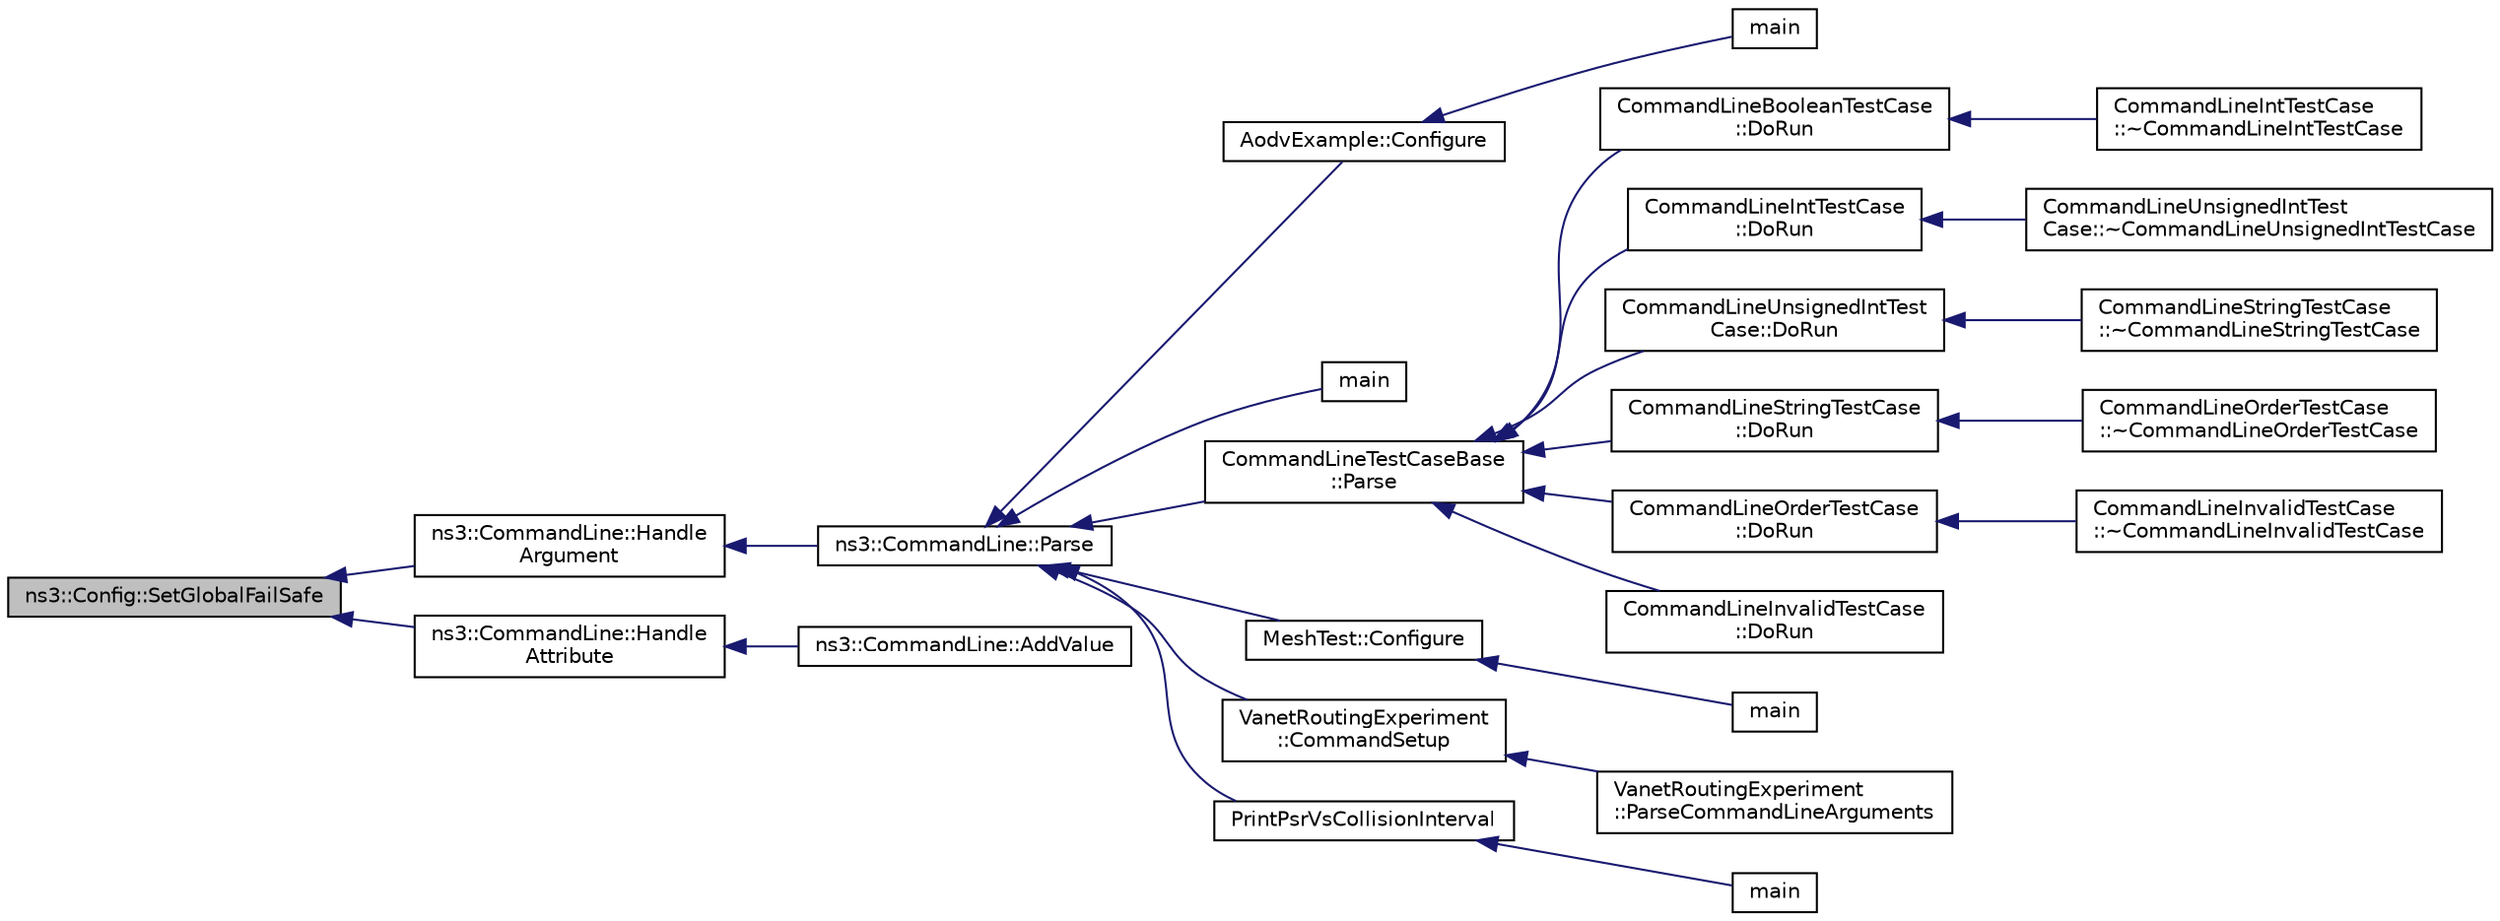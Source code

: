 digraph "ns3::Config::SetGlobalFailSafe"
{
  edge [fontname="Helvetica",fontsize="10",labelfontname="Helvetica",labelfontsize="10"];
  node [fontname="Helvetica",fontsize="10",shape=record];
  rankdir="LR";
  Node1 [label="ns3::Config::SetGlobalFailSafe",height=0.2,width=0.4,color="black", fillcolor="grey75", style="filled", fontcolor="black"];
  Node1 -> Node2 [dir="back",color="midnightblue",fontsize="10",style="solid"];
  Node2 [label="ns3::CommandLine::Handle\lArgument",height=0.2,width=0.4,color="black", fillcolor="white", style="filled",URL="$dc/d87/classns3_1_1CommandLine.html#a527b83304a3c713f3e84711a8a2185a7"];
  Node2 -> Node3 [dir="back",color="midnightblue",fontsize="10",style="solid"];
  Node3 [label="ns3::CommandLine::Parse",height=0.2,width=0.4,color="black", fillcolor="white", style="filled",URL="$dc/d87/classns3_1_1CommandLine.html#a5c10b85b3207e5ecb48d907966923156"];
  Node3 -> Node4 [dir="back",color="midnightblue",fontsize="10",style="solid"];
  Node4 [label="AodvExample::Configure",height=0.2,width=0.4,color="black", fillcolor="white", style="filled",URL="$d7/db6/classAodvExample.html#a0700a4fd53f852f3eeca33d4721cc548",tooltip="Configure script parameters,. "];
  Node4 -> Node5 [dir="back",color="midnightblue",fontsize="10",style="solid"];
  Node5 [label="main",height=0.2,width=0.4,color="black", fillcolor="white", style="filled",URL="$d4/de9/aodv_8cc.html#a3c04138a5bfe5d72780bb7e82a18e627"];
  Node3 -> Node6 [dir="back",color="midnightblue",fontsize="10",style="solid"];
  Node6 [label="main",height=0.2,width=0.4,color="black", fillcolor="white", style="filled",URL="$d0/d88/csma-bridge-one-hop_8cc.html#a0ddf1224851353fc92bfbff6f499fa97"];
  Node3 -> Node7 [dir="back",color="midnightblue",fontsize="10",style="solid"];
  Node7 [label="CommandLineTestCaseBase\l::Parse",height=0.2,width=0.4,color="black", fillcolor="white", style="filled",URL="$d6/db6/classCommandLineTestCaseBase.html#aa8bbc2d366637977fd21170282baaa0c"];
  Node7 -> Node8 [dir="back",color="midnightblue",fontsize="10",style="solid"];
  Node8 [label="CommandLineBooleanTestCase\l::DoRun",height=0.2,width=0.4,color="black", fillcolor="white", style="filled",URL="$de/de5/classCommandLineBooleanTestCase.html#a363366e3ebe9d0e64d13911508866f29"];
  Node8 -> Node9 [dir="back",color="midnightblue",fontsize="10",style="solid"];
  Node9 [label="CommandLineIntTestCase\l::~CommandLineIntTestCase",height=0.2,width=0.4,color="black", fillcolor="white", style="filled",URL="$d5/d6e/classCommandLineIntTestCase.html#af3b9432917268a29407f2c55e4794d87"];
  Node7 -> Node10 [dir="back",color="midnightblue",fontsize="10",style="solid"];
  Node10 [label="CommandLineIntTestCase\l::DoRun",height=0.2,width=0.4,color="black", fillcolor="white", style="filled",URL="$d5/d6e/classCommandLineIntTestCase.html#af3df43f16f961e471a638094a2465c8c"];
  Node10 -> Node11 [dir="back",color="midnightblue",fontsize="10",style="solid"];
  Node11 [label="CommandLineUnsignedIntTest\lCase::~CommandLineUnsignedIntTestCase",height=0.2,width=0.4,color="black", fillcolor="white", style="filled",URL="$d6/d14/classCommandLineUnsignedIntTestCase.html#a7b023893e0e9b609fecc0a0401839679"];
  Node7 -> Node12 [dir="back",color="midnightblue",fontsize="10",style="solid"];
  Node12 [label="CommandLineUnsignedIntTest\lCase::DoRun",height=0.2,width=0.4,color="black", fillcolor="white", style="filled",URL="$d6/d14/classCommandLineUnsignedIntTestCase.html#aa8db209759d5df79d6955b2e68006865"];
  Node12 -> Node13 [dir="back",color="midnightblue",fontsize="10",style="solid"];
  Node13 [label="CommandLineStringTestCase\l::~CommandLineStringTestCase",height=0.2,width=0.4,color="black", fillcolor="white", style="filled",URL="$dd/db4/classCommandLineStringTestCase.html#a7f5dfd9dba2c44c9190d559b4300cf0d"];
  Node7 -> Node14 [dir="back",color="midnightblue",fontsize="10",style="solid"];
  Node14 [label="CommandLineStringTestCase\l::DoRun",height=0.2,width=0.4,color="black", fillcolor="white", style="filled",URL="$dd/db4/classCommandLineStringTestCase.html#a1e1884d2d92e33425b28c503f4a495a8"];
  Node14 -> Node15 [dir="back",color="midnightblue",fontsize="10",style="solid"];
  Node15 [label="CommandLineOrderTestCase\l::~CommandLineOrderTestCase",height=0.2,width=0.4,color="black", fillcolor="white", style="filled",URL="$d3/dba/classCommandLineOrderTestCase.html#a321043a02516ae468fbc61bc138840ec"];
  Node7 -> Node16 [dir="back",color="midnightblue",fontsize="10",style="solid"];
  Node16 [label="CommandLineOrderTestCase\l::DoRun",height=0.2,width=0.4,color="black", fillcolor="white", style="filled",URL="$d3/dba/classCommandLineOrderTestCase.html#a4a367b89b87425d6c459c01730987523"];
  Node16 -> Node17 [dir="back",color="midnightblue",fontsize="10",style="solid"];
  Node17 [label="CommandLineInvalidTestCase\l::~CommandLineInvalidTestCase",height=0.2,width=0.4,color="black", fillcolor="white", style="filled",URL="$d6/d76/classCommandLineInvalidTestCase.html#a221fb678144e817ee4032d1167a90df8"];
  Node7 -> Node18 [dir="back",color="midnightblue",fontsize="10",style="solid"];
  Node18 [label="CommandLineInvalidTestCase\l::DoRun",height=0.2,width=0.4,color="black", fillcolor="white", style="filled",URL="$d6/d76/classCommandLineInvalidTestCase.html#aef2670fed09593732b8169290ac05897"];
  Node3 -> Node19 [dir="back",color="midnightblue",fontsize="10",style="solid"];
  Node19 [label="MeshTest::Configure",height=0.2,width=0.4,color="black", fillcolor="white", style="filled",URL="$da/dd3/classMeshTest.html#ad608dd51da59550b84b31a5ec71b71fb",tooltip="Configure test from command line arguments. "];
  Node19 -> Node20 [dir="back",color="midnightblue",fontsize="10",style="solid"];
  Node20 [label="main",height=0.2,width=0.4,color="black", fillcolor="white", style="filled",URL="$d7/d40/mesh_8cc.html#a0ddf1224851353fc92bfbff6f499fa97"];
  Node3 -> Node21 [dir="back",color="midnightblue",fontsize="10",style="solid"];
  Node21 [label="VanetRoutingExperiment\l::CommandSetup",height=0.2,width=0.4,color="black", fillcolor="white", style="filled",URL="$d7/d1b/classVanetRoutingExperiment.html#a6faaa1c235b5a015a5896be6fe6e6903",tooltip="Run the simulation. "];
  Node21 -> Node22 [dir="back",color="midnightblue",fontsize="10",style="solid"];
  Node22 [label="VanetRoutingExperiment\l::ParseCommandLineArguments",height=0.2,width=0.4,color="black", fillcolor="white", style="filled",URL="$d7/d1b/classVanetRoutingExperiment.html#a1a1c9edf653b9236fe159bc310e29634",tooltip="Process command line arguments. "];
  Node3 -> Node23 [dir="back",color="midnightblue",fontsize="10",style="solid"];
  Node23 [label="PrintPsrVsCollisionInterval",height=0.2,width=0.4,color="black", fillcolor="white", style="filled",URL="$d6/ddc/wifi-phy-test_8cc.html#aab44d6a0275b5772fc749d381feea8ab"];
  Node23 -> Node24 [dir="back",color="midnightblue",fontsize="10",style="solid"];
  Node24 [label="main",height=0.2,width=0.4,color="black", fillcolor="white", style="filled",URL="$d6/ddc/wifi-phy-test_8cc.html#a0ddf1224851353fc92bfbff6f499fa97"];
  Node1 -> Node25 [dir="back",color="midnightblue",fontsize="10",style="solid"];
  Node25 [label="ns3::CommandLine::Handle\lAttribute",height=0.2,width=0.4,color="black", fillcolor="white", style="filled",URL="$dc/d87/classns3_1_1CommandLine.html#af1fea2680a68a10ce801b1700d0b8693"];
  Node25 -> Node26 [dir="back",color="midnightblue",fontsize="10",style="solid"];
  Node26 [label="ns3::CommandLine::AddValue",height=0.2,width=0.4,color="black", fillcolor="white", style="filled",URL="$dc/d87/classns3_1_1CommandLine.html#ad66977ccb2c042574cb1831b8c1ad18f"];
}
